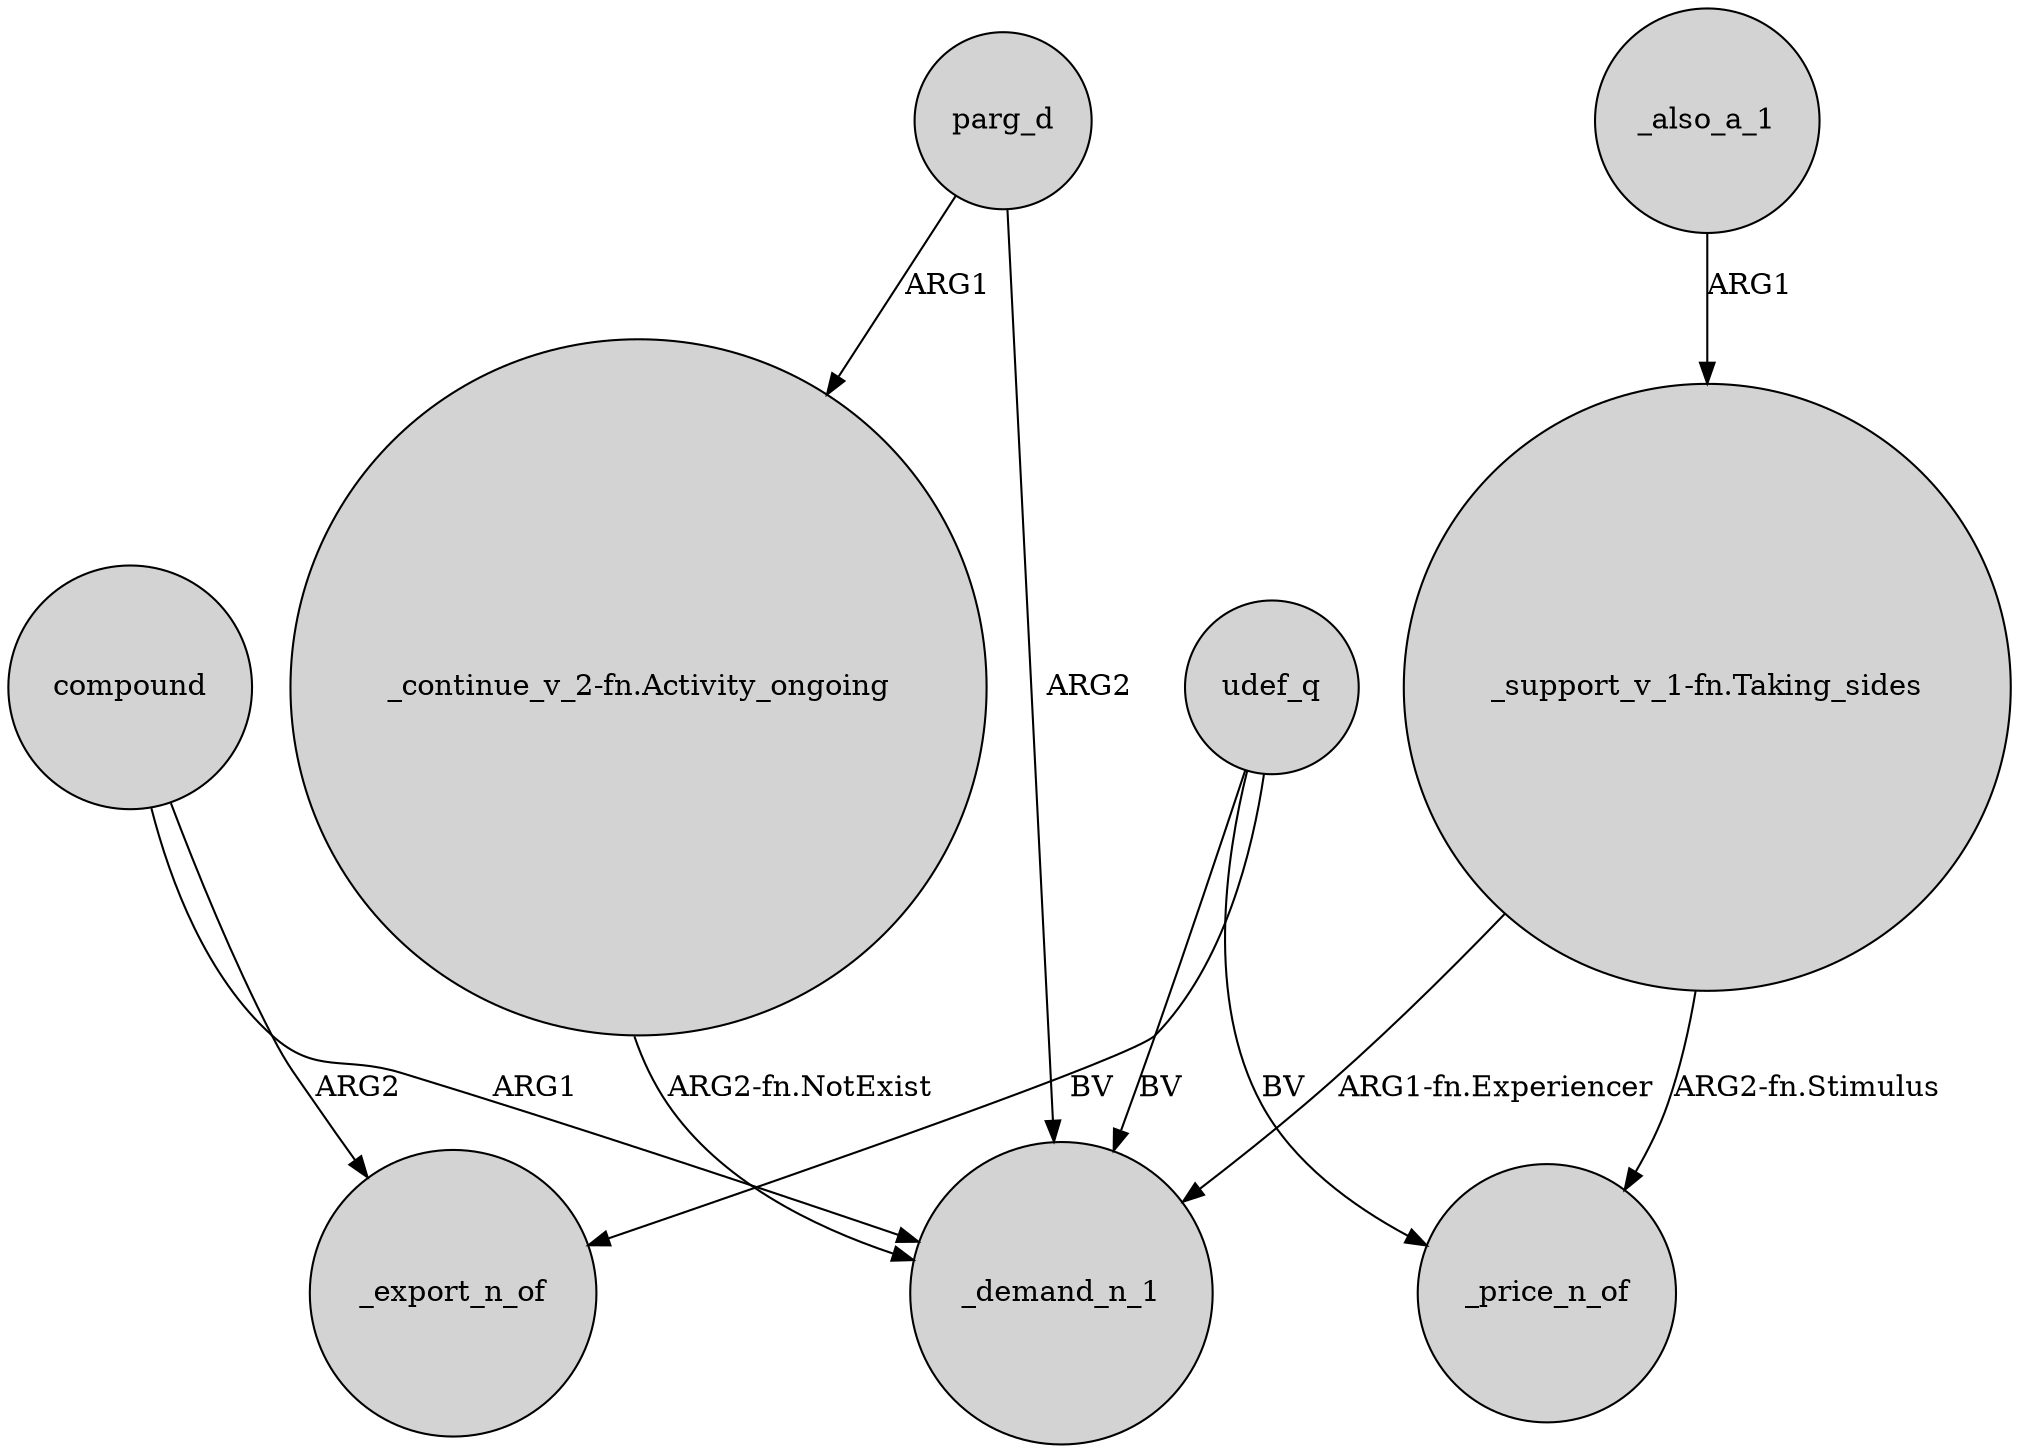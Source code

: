 digraph {
	node [shape=circle style=filled]
	compound -> _demand_n_1 [label=ARG1]
	parg_d -> "_continue_v_2-fn.Activity_ongoing" [label=ARG1]
	udef_q -> _price_n_of [label=BV]
	parg_d -> _demand_n_1 [label=ARG2]
	udef_q -> _demand_n_1 [label=BV]
	"_support_v_1-fn.Taking_sides" -> _price_n_of [label="ARG2-fn.Stimulus"]
	"_continue_v_2-fn.Activity_ongoing" -> _demand_n_1 [label="ARG2-fn.NotExist"]
	_also_a_1 -> "_support_v_1-fn.Taking_sides" [label=ARG1]
	udef_q -> _export_n_of [label=BV]
	compound -> _export_n_of [label=ARG2]
	"_support_v_1-fn.Taking_sides" -> _demand_n_1 [label="ARG1-fn.Experiencer"]
}
